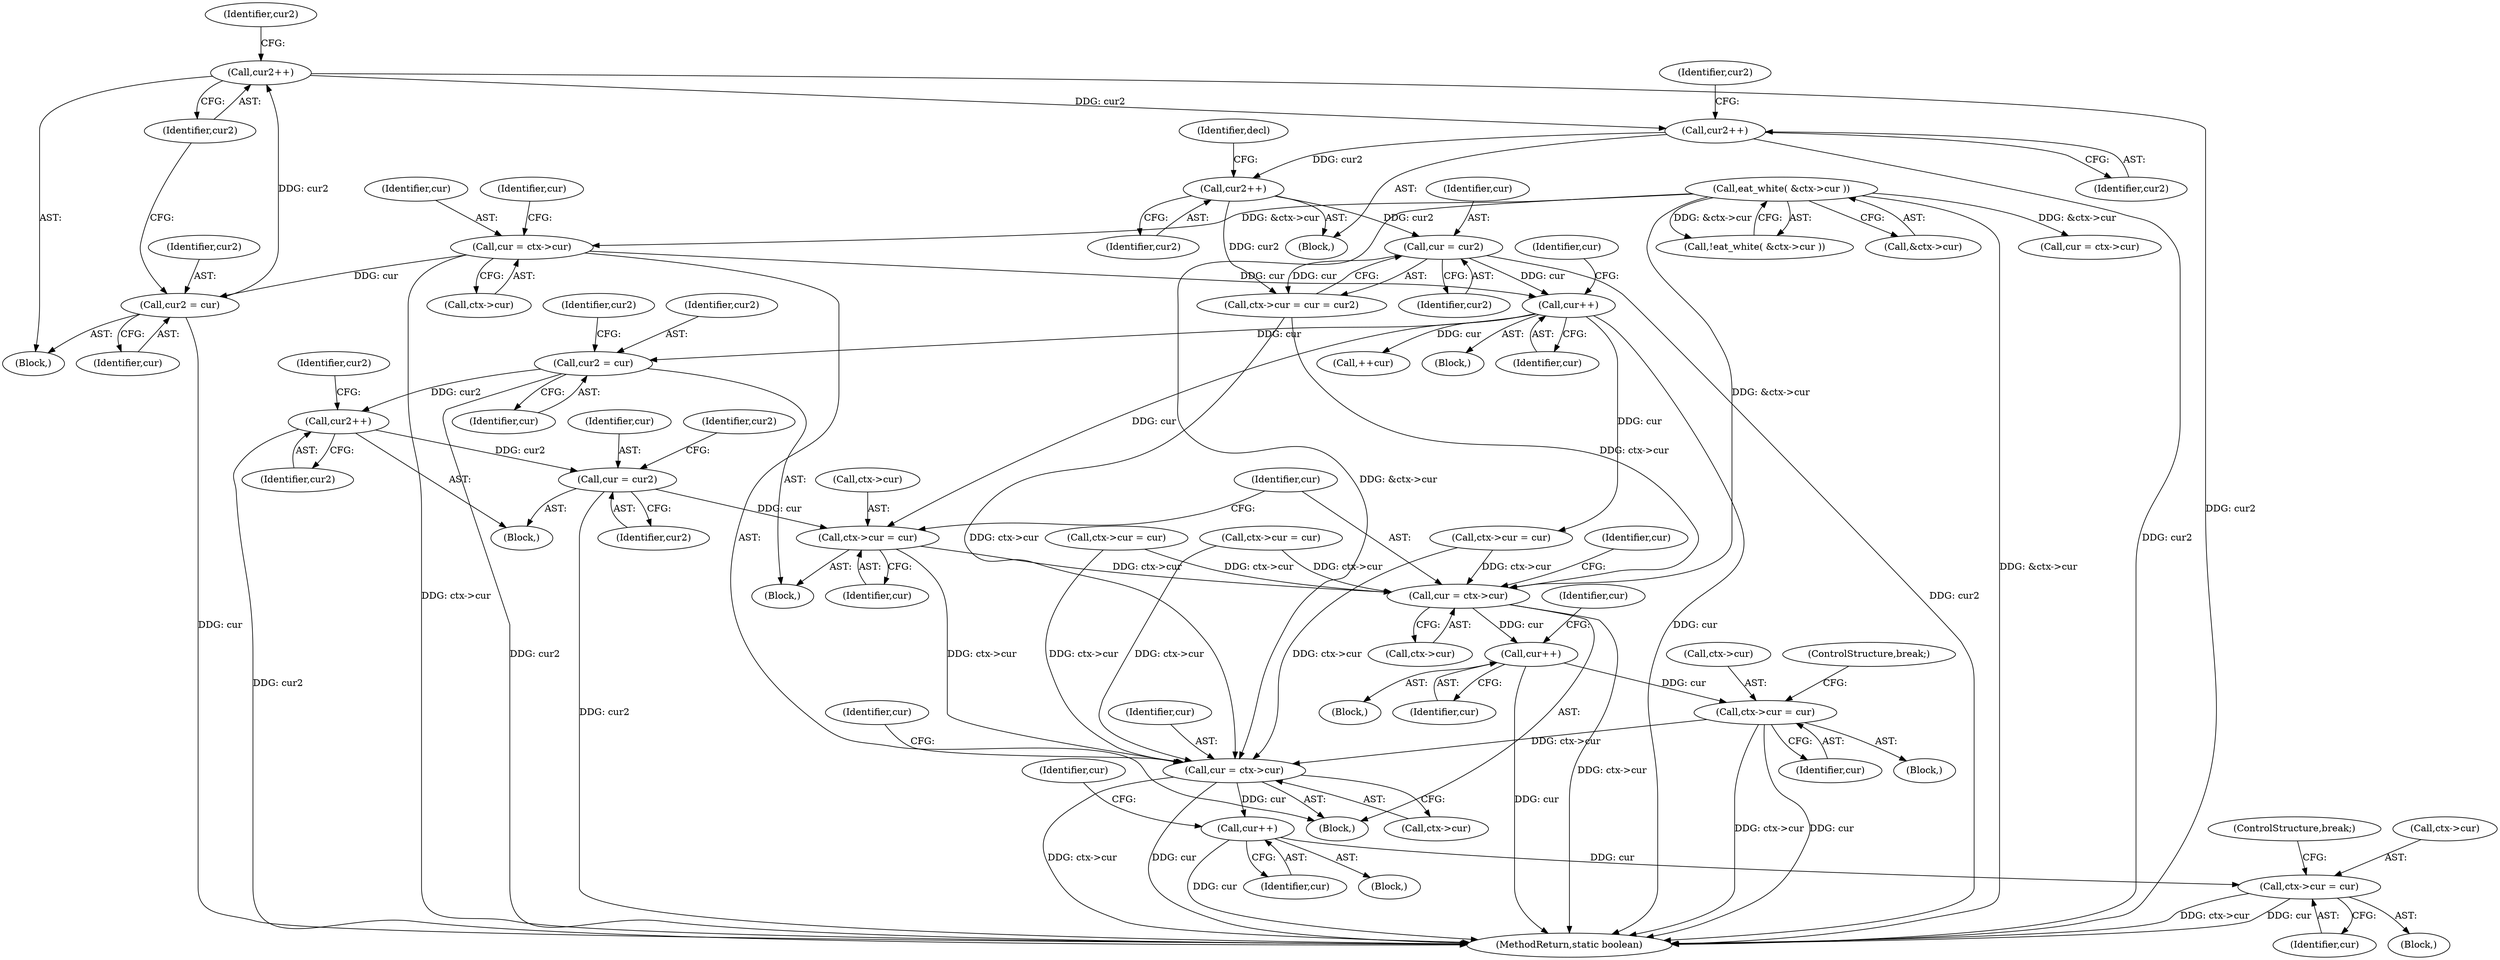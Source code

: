 digraph "0_virglrenderer_e534b51ca3c3cd25f3990589932a9ed711c59b27@pointer" {
"1003314" [label="(Call,cur = cur2)"];
"1003279" [label="(Call,cur2++)"];
"1003267" [label="(Call,cur2 = cur)"];
"1003221" [label="(Call,cur++)"];
"1003207" [label="(Call,cur = cur2)"];
"1003187" [label="(Call,cur2++)"];
"1003155" [label="(Call,cur2++)"];
"1003132" [label="(Call,cur2++)"];
"1003129" [label="(Call,cur2 = cur)"];
"1003115" [label="(Call,cur = ctx->cur)"];
"1002988" [label="(Call,eat_white( &ctx->cur ))"];
"1003320" [label="(Call,ctx->cur = cur)"];
"1003669" [label="(Call,cur = ctx->cur)"];
"1003687" [label="(Call,cur++)"];
"1003724" [label="(Call,ctx->cur = cur)"];
"1003740" [label="(Call,cur = ctx->cur)"];
"1003758" [label="(Call,cur++)"];
"1003788" [label="(Call,ctx->cur = cur)"];
"1003142" [label="(Block,)"];
"1003381" [label="(Call,++cur)"];
"1003741" [label="(Identifier,cur)"];
"1002976" [label="(Block,)"];
"1003315" [label="(Identifier,cur)"];
"1003130" [label="(Identifier,cur2)"];
"1003208" [label="(Identifier,cur)"];
"1003133" [label="(Identifier,cur2)"];
"1003278" [label="(Block,)"];
"1003671" [label="(Call,ctx->cur)"];
"1003136" [label="(Identifier,cur2)"];
"1003788" [label="(Call,ctx->cur = cur)"];
"1003117" [label="(Call,ctx->cur)"];
"1003314" [label="(Call,cur = cur2)"];
"1003268" [label="(Identifier,cur2)"];
"1003272" [label="(Identifier,cur2)"];
"1003230" [label="(Block,)"];
"1003129" [label="(Call,cur2 = cur)"];
"1003156" [label="(Identifier,cur2)"];
"1002988" [label="(Call,eat_white( &ctx->cur ))"];
"1003691" [label="(Identifier,cur)"];
"1003762" [label="(Identifier,cur)"];
"1003221" [label="(Call,cur++)"];
"1004155" [label="(MethodReturn,static boolean)"];
"1003709" [label="(Block,)"];
"1003780" [label="(Block,)"];
"1003209" [label="(Identifier,cur2)"];
"1002987" [label="(Call,!eat_white( &ctx->cur ))"];
"1003687" [label="(Call,cur++)"];
"1003122" [label="(Identifier,cur)"];
"1003747" [label="(Identifier,cur)"];
"1003319" [label="(Identifier,cur2)"];
"1003192" [label="(Identifier,decl)"];
"1003203" [label="(Call,ctx->cur = cur = cur2)"];
"1003116" [label="(Identifier,cur)"];
"1003793" [label="(ControlStructure,break;)"];
"1003269" [label="(Identifier,cur)"];
"1003550" [label="(Call,ctx->cur = cur)"];
"1003128" [label="(Block,)"];
"1003685" [label="(Block,)"];
"1003725" [label="(Call,ctx->cur)"];
"1003155" [label="(Call,cur2++)"];
"1003218" [label="(Block,)"];
"1003187" [label="(Call,cur2++)"];
"1003555" [label="(Call,cur = ctx->cur)"];
"1003688" [label="(Identifier,cur)"];
"1003758" [label="(Call,cur++)"];
"1003283" [label="(Identifier,cur2)"];
"1003663" [label="(Call,ctx->cur = cur)"];
"1003279" [label="(Call,cur2++)"];
"1003530" [label="(Call,ctx->cur = cur)"];
"1003188" [label="(Identifier,cur2)"];
"1003159" [label="(Identifier,cur2)"];
"1003728" [label="(Identifier,cur)"];
"1003724" [label="(Call,ctx->cur = cur)"];
"1003280" [label="(Identifier,cur2)"];
"1003789" [label="(Call,ctx->cur)"];
"1003225" [label="(Identifier,cur)"];
"1003267" [label="(Call,cur2 = cur)"];
"1003131" [label="(Identifier,cur)"];
"1003669" [label="(Call,cur = ctx->cur)"];
"1003740" [label="(Call,cur = ctx->cur)"];
"1003742" [label="(Call,ctx->cur)"];
"1003670" [label="(Identifier,cur)"];
"1003756" [label="(Block,)"];
"1003321" [label="(Call,ctx->cur)"];
"1003676" [label="(Identifier,cur)"];
"1003132" [label="(Call,cur2++)"];
"1003759" [label="(Identifier,cur)"];
"1002989" [label="(Call,&ctx->cur)"];
"1003792" [label="(Identifier,cur)"];
"1003320" [label="(Call,ctx->cur = cur)"];
"1003324" [label="(Identifier,cur)"];
"1003316" [label="(Identifier,cur2)"];
"1003115" [label="(Call,cur = ctx->cur)"];
"1003222" [label="(Identifier,cur)"];
"1003729" [label="(ControlStructure,break;)"];
"1003207" [label="(Call,cur = cur2)"];
"1003314" -> "1003278"  [label="AST: "];
"1003314" -> "1003316"  [label="CFG: "];
"1003315" -> "1003314"  [label="AST: "];
"1003316" -> "1003314"  [label="AST: "];
"1003319" -> "1003314"  [label="CFG: "];
"1003314" -> "1004155"  [label="DDG: cur2"];
"1003279" -> "1003314"  [label="DDG: cur2"];
"1003314" -> "1003320"  [label="DDG: cur"];
"1003279" -> "1003278"  [label="AST: "];
"1003279" -> "1003280"  [label="CFG: "];
"1003280" -> "1003279"  [label="AST: "];
"1003283" -> "1003279"  [label="CFG: "];
"1003279" -> "1004155"  [label="DDG: cur2"];
"1003267" -> "1003279"  [label="DDG: cur2"];
"1003267" -> "1003230"  [label="AST: "];
"1003267" -> "1003269"  [label="CFG: "];
"1003268" -> "1003267"  [label="AST: "];
"1003269" -> "1003267"  [label="AST: "];
"1003272" -> "1003267"  [label="CFG: "];
"1003267" -> "1004155"  [label="DDG: cur2"];
"1003221" -> "1003267"  [label="DDG: cur"];
"1003221" -> "1003218"  [label="AST: "];
"1003221" -> "1003222"  [label="CFG: "];
"1003222" -> "1003221"  [label="AST: "];
"1003225" -> "1003221"  [label="CFG: "];
"1003221" -> "1004155"  [label="DDG: cur"];
"1003207" -> "1003221"  [label="DDG: cur"];
"1003115" -> "1003221"  [label="DDG: cur"];
"1003221" -> "1003320"  [label="DDG: cur"];
"1003221" -> "1003381"  [label="DDG: cur"];
"1003221" -> "1003550"  [label="DDG: cur"];
"1003207" -> "1003203"  [label="AST: "];
"1003207" -> "1003209"  [label="CFG: "];
"1003208" -> "1003207"  [label="AST: "];
"1003209" -> "1003207"  [label="AST: "];
"1003203" -> "1003207"  [label="CFG: "];
"1003207" -> "1004155"  [label="DDG: cur2"];
"1003207" -> "1003203"  [label="DDG: cur"];
"1003187" -> "1003207"  [label="DDG: cur2"];
"1003187" -> "1003142"  [label="AST: "];
"1003187" -> "1003188"  [label="CFG: "];
"1003188" -> "1003187"  [label="AST: "];
"1003192" -> "1003187"  [label="CFG: "];
"1003155" -> "1003187"  [label="DDG: cur2"];
"1003187" -> "1003203"  [label="DDG: cur2"];
"1003155" -> "1003142"  [label="AST: "];
"1003155" -> "1003156"  [label="CFG: "];
"1003156" -> "1003155"  [label="AST: "];
"1003159" -> "1003155"  [label="CFG: "];
"1003155" -> "1004155"  [label="DDG: cur2"];
"1003132" -> "1003155"  [label="DDG: cur2"];
"1003132" -> "1003128"  [label="AST: "];
"1003132" -> "1003133"  [label="CFG: "];
"1003133" -> "1003132"  [label="AST: "];
"1003136" -> "1003132"  [label="CFG: "];
"1003132" -> "1004155"  [label="DDG: cur2"];
"1003129" -> "1003132"  [label="DDG: cur2"];
"1003129" -> "1003128"  [label="AST: "];
"1003129" -> "1003131"  [label="CFG: "];
"1003130" -> "1003129"  [label="AST: "];
"1003131" -> "1003129"  [label="AST: "];
"1003133" -> "1003129"  [label="CFG: "];
"1003129" -> "1004155"  [label="DDG: cur"];
"1003115" -> "1003129"  [label="DDG: cur"];
"1003115" -> "1002976"  [label="AST: "];
"1003115" -> "1003117"  [label="CFG: "];
"1003116" -> "1003115"  [label="AST: "];
"1003117" -> "1003115"  [label="AST: "];
"1003122" -> "1003115"  [label="CFG: "];
"1003115" -> "1004155"  [label="DDG: ctx->cur"];
"1002988" -> "1003115"  [label="DDG: &ctx->cur"];
"1002988" -> "1002987"  [label="AST: "];
"1002988" -> "1002989"  [label="CFG: "];
"1002989" -> "1002988"  [label="AST: "];
"1002987" -> "1002988"  [label="CFG: "];
"1002988" -> "1004155"  [label="DDG: &ctx->cur"];
"1002988" -> "1002987"  [label="DDG: &ctx->cur"];
"1002988" -> "1003555"  [label="DDG: &ctx->cur"];
"1002988" -> "1003669"  [label="DDG: &ctx->cur"];
"1002988" -> "1003740"  [label="DDG: &ctx->cur"];
"1003320" -> "1003230"  [label="AST: "];
"1003320" -> "1003324"  [label="CFG: "];
"1003321" -> "1003320"  [label="AST: "];
"1003324" -> "1003320"  [label="AST: "];
"1003670" -> "1003320"  [label="CFG: "];
"1003320" -> "1003669"  [label="DDG: ctx->cur"];
"1003320" -> "1003740"  [label="DDG: ctx->cur"];
"1003669" -> "1002976"  [label="AST: "];
"1003669" -> "1003671"  [label="CFG: "];
"1003670" -> "1003669"  [label="AST: "];
"1003671" -> "1003669"  [label="AST: "];
"1003676" -> "1003669"  [label="CFG: "];
"1003669" -> "1004155"  [label="DDG: ctx->cur"];
"1003663" -> "1003669"  [label="DDG: ctx->cur"];
"1003203" -> "1003669"  [label="DDG: ctx->cur"];
"1003530" -> "1003669"  [label="DDG: ctx->cur"];
"1003550" -> "1003669"  [label="DDG: ctx->cur"];
"1003669" -> "1003687"  [label="DDG: cur"];
"1003687" -> "1003685"  [label="AST: "];
"1003687" -> "1003688"  [label="CFG: "];
"1003688" -> "1003687"  [label="AST: "];
"1003691" -> "1003687"  [label="CFG: "];
"1003687" -> "1004155"  [label="DDG: cur"];
"1003687" -> "1003724"  [label="DDG: cur"];
"1003724" -> "1003709"  [label="AST: "];
"1003724" -> "1003728"  [label="CFG: "];
"1003725" -> "1003724"  [label="AST: "];
"1003728" -> "1003724"  [label="AST: "];
"1003729" -> "1003724"  [label="CFG: "];
"1003724" -> "1004155"  [label="DDG: ctx->cur"];
"1003724" -> "1004155"  [label="DDG: cur"];
"1003724" -> "1003740"  [label="DDG: ctx->cur"];
"1003740" -> "1002976"  [label="AST: "];
"1003740" -> "1003742"  [label="CFG: "];
"1003741" -> "1003740"  [label="AST: "];
"1003742" -> "1003740"  [label="AST: "];
"1003747" -> "1003740"  [label="CFG: "];
"1003740" -> "1004155"  [label="DDG: ctx->cur"];
"1003740" -> "1004155"  [label="DDG: cur"];
"1003663" -> "1003740"  [label="DDG: ctx->cur"];
"1003203" -> "1003740"  [label="DDG: ctx->cur"];
"1003530" -> "1003740"  [label="DDG: ctx->cur"];
"1003550" -> "1003740"  [label="DDG: ctx->cur"];
"1003740" -> "1003758"  [label="DDG: cur"];
"1003758" -> "1003756"  [label="AST: "];
"1003758" -> "1003759"  [label="CFG: "];
"1003759" -> "1003758"  [label="AST: "];
"1003762" -> "1003758"  [label="CFG: "];
"1003758" -> "1004155"  [label="DDG: cur"];
"1003758" -> "1003788"  [label="DDG: cur"];
"1003788" -> "1003780"  [label="AST: "];
"1003788" -> "1003792"  [label="CFG: "];
"1003789" -> "1003788"  [label="AST: "];
"1003792" -> "1003788"  [label="AST: "];
"1003793" -> "1003788"  [label="CFG: "];
"1003788" -> "1004155"  [label="DDG: ctx->cur"];
"1003788" -> "1004155"  [label="DDG: cur"];
}
